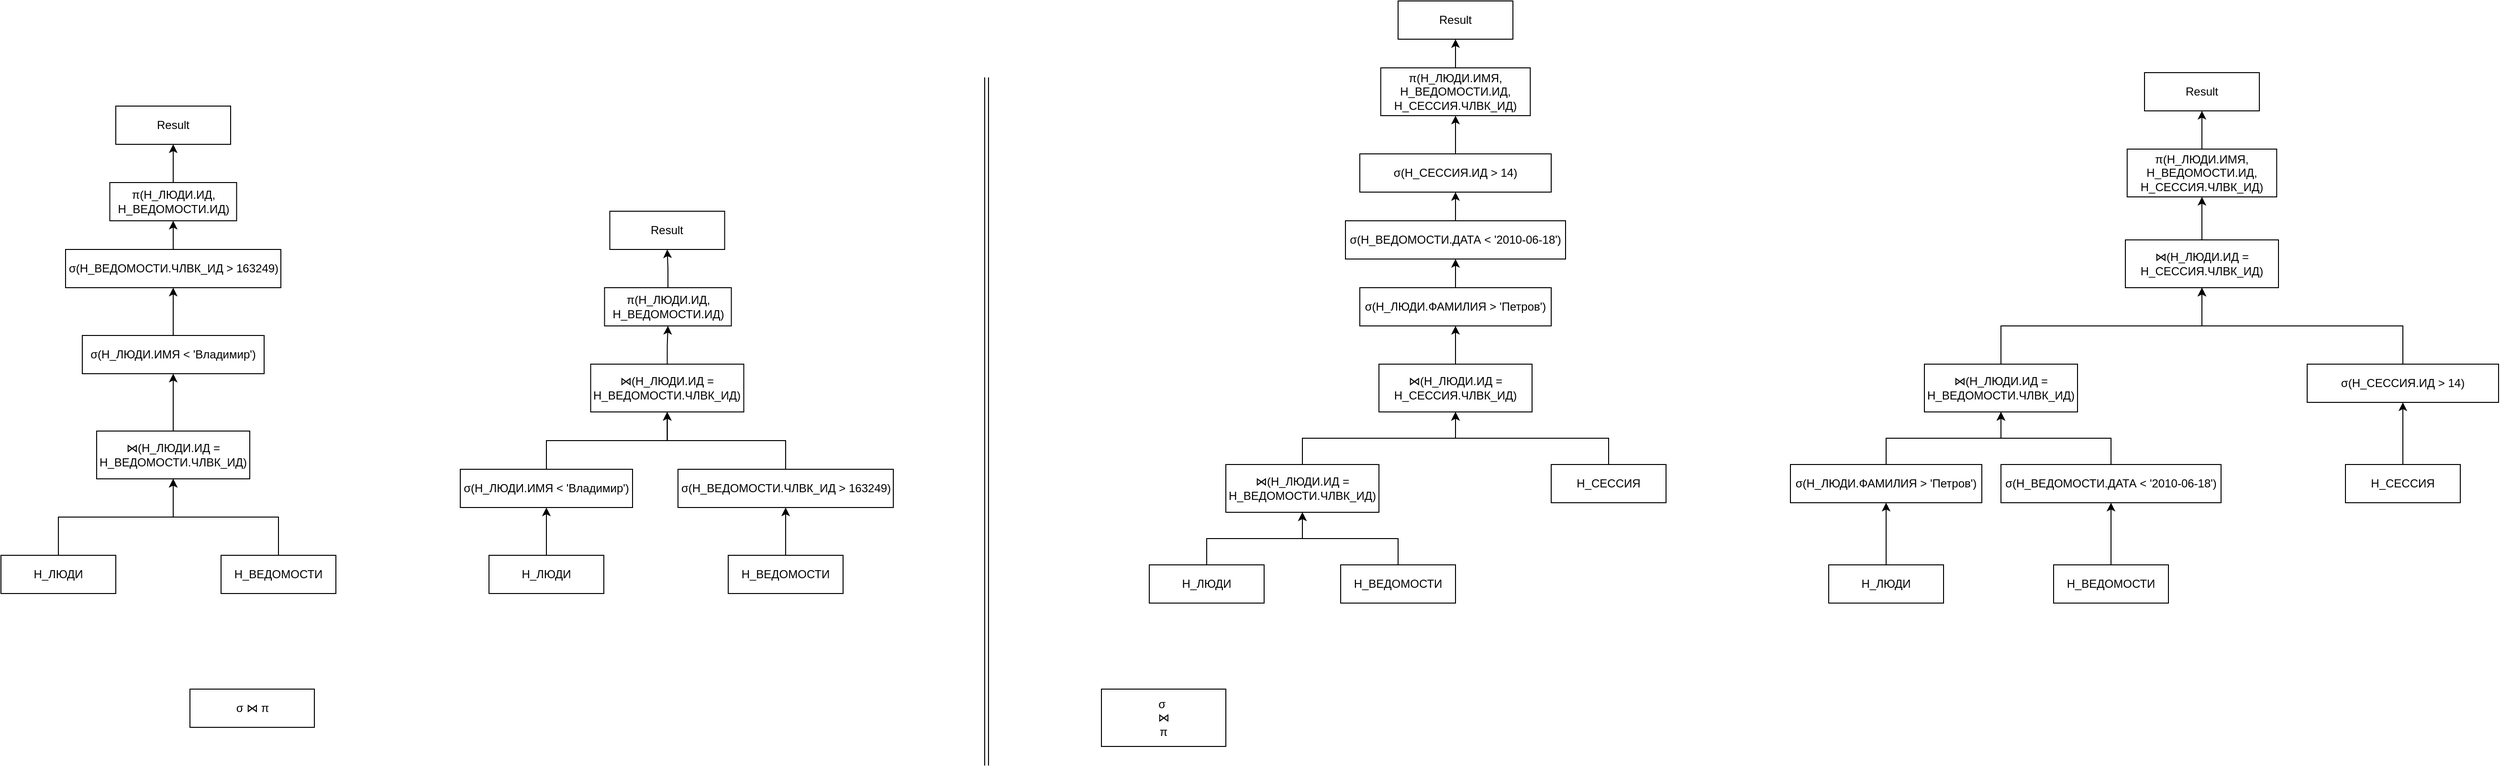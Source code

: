 <mxfile version="24.4.8" type="device">
  <diagram name="Страница — 1" id="1cjMX76-iqyE2snQfIkZ">
    <mxGraphModel dx="2021" dy="2152" grid="1" gridSize="10" guides="1" tooltips="1" connect="1" arrows="1" fold="1" page="1" pageScale="1" pageWidth="827" pageHeight="1169" math="0" shadow="0">
      <root>
        <mxCell id="0" />
        <mxCell id="1" parent="0" />
        <mxCell id="qDvGrGwM_IY5RN48SABS-17" style="edgeStyle=orthogonalEdgeStyle;rounded=0;orthogonalLoop=1;jettySize=auto;html=1;exitX=0.5;exitY=0;exitDx=0;exitDy=0;entryX=0.5;entryY=1;entryDx=0;entryDy=0;" edge="1" parent="1" source="qDvGrGwM_IY5RN48SABS-1" target="qDvGrGwM_IY5RN48SABS-4">
          <mxGeometry relative="1" as="geometry" />
        </mxCell>
        <mxCell id="qDvGrGwM_IY5RN48SABS-1" value="Н_ЛЮДИ" style="rounded=0;whiteSpace=wrap;html=1;" vertex="1" parent="1">
          <mxGeometry x="50" y="500" width="120" height="40" as="geometry" />
        </mxCell>
        <mxCell id="qDvGrGwM_IY5RN48SABS-18" style="edgeStyle=orthogonalEdgeStyle;rounded=0;orthogonalLoop=1;jettySize=auto;html=1;exitX=0.5;exitY=0;exitDx=0;exitDy=0;entryX=0.5;entryY=1;entryDx=0;entryDy=0;" edge="1" parent="1" source="qDvGrGwM_IY5RN48SABS-2" target="qDvGrGwM_IY5RN48SABS-4">
          <mxGeometry relative="1" as="geometry" />
        </mxCell>
        <mxCell id="qDvGrGwM_IY5RN48SABS-2" value="Н_ВЕДОМОСТИ" style="rounded=0;whiteSpace=wrap;html=1;" vertex="1" parent="1">
          <mxGeometry x="280" y="500" width="120" height="40" as="geometry" />
        </mxCell>
        <mxCell id="qDvGrGwM_IY5RN48SABS-3" value="σ&amp;nbsp;⋈&amp;nbsp;π" style="rounded=0;whiteSpace=wrap;html=1;" vertex="1" parent="1">
          <mxGeometry x="247.5" y="640" width="130" height="40" as="geometry" />
        </mxCell>
        <mxCell id="qDvGrGwM_IY5RN48SABS-15" style="edgeStyle=orthogonalEdgeStyle;rounded=0;orthogonalLoop=1;jettySize=auto;html=1;exitX=0.5;exitY=0;exitDx=0;exitDy=0;entryX=0.5;entryY=1;entryDx=0;entryDy=0;" edge="1" parent="1" source="qDvGrGwM_IY5RN48SABS-4" target="qDvGrGwM_IY5RN48SABS-5">
          <mxGeometry relative="1" as="geometry" />
        </mxCell>
        <mxCell id="qDvGrGwM_IY5RN48SABS-4" value="⋈(Н_ЛЮДИ.ИД = Н_ВЕДОМОСТИ.ЧЛВК_ИД)" style="rounded=0;whiteSpace=wrap;html=1;" vertex="1" parent="1">
          <mxGeometry x="150" y="370" width="160" height="50" as="geometry" />
        </mxCell>
        <mxCell id="qDvGrGwM_IY5RN48SABS-16" style="edgeStyle=orthogonalEdgeStyle;rounded=0;orthogonalLoop=1;jettySize=auto;html=1;exitX=0.5;exitY=0;exitDx=0;exitDy=0;entryX=0.5;entryY=1;entryDx=0;entryDy=0;" edge="1" parent="1" source="qDvGrGwM_IY5RN48SABS-5" target="qDvGrGwM_IY5RN48SABS-6">
          <mxGeometry relative="1" as="geometry" />
        </mxCell>
        <mxCell id="qDvGrGwM_IY5RN48SABS-5" value="σ(Н_ЛЮДИ.ИМЯ &amp;lt; &#39;Владимир&#39;)" style="rounded=0;whiteSpace=wrap;html=1;" vertex="1" parent="1">
          <mxGeometry x="135" y="270" width="190" height="40" as="geometry" />
        </mxCell>
        <mxCell id="qDvGrGwM_IY5RN48SABS-20" style="edgeStyle=orthogonalEdgeStyle;rounded=0;orthogonalLoop=1;jettySize=auto;html=1;exitX=0.5;exitY=0;exitDx=0;exitDy=0;entryX=0.5;entryY=1;entryDx=0;entryDy=0;" edge="1" parent="1" source="qDvGrGwM_IY5RN48SABS-6" target="qDvGrGwM_IY5RN48SABS-19">
          <mxGeometry relative="1" as="geometry" />
        </mxCell>
        <mxCell id="qDvGrGwM_IY5RN48SABS-6" value="σ(Н_ВЕДОМОСТИ.ЧЛВК_ИД &amp;gt; 163249)" style="rounded=0;whiteSpace=wrap;html=1;" vertex="1" parent="1">
          <mxGeometry x="117.5" y="180" width="225" height="40" as="geometry" />
        </mxCell>
        <mxCell id="qDvGrGwM_IY5RN48SABS-22" style="edgeStyle=orthogonalEdgeStyle;rounded=0;orthogonalLoop=1;jettySize=auto;html=1;exitX=0.5;exitY=0;exitDx=0;exitDy=0;entryX=0.5;entryY=1;entryDx=0;entryDy=0;" edge="1" parent="1" source="qDvGrGwM_IY5RN48SABS-19" target="qDvGrGwM_IY5RN48SABS-21">
          <mxGeometry relative="1" as="geometry" />
        </mxCell>
        <mxCell id="qDvGrGwM_IY5RN48SABS-19" value="π(Н_ЛЮДИ.ИД, Н_ВЕДОМОСТИ.ИД)" style="rounded=0;whiteSpace=wrap;html=1;" vertex="1" parent="1">
          <mxGeometry x="163.75" y="110" width="132.5" height="40" as="geometry" />
        </mxCell>
        <mxCell id="qDvGrGwM_IY5RN48SABS-21" value="Result" style="rounded=0;whiteSpace=wrap;html=1;" vertex="1" parent="1">
          <mxGeometry x="170" y="30" width="120" height="40" as="geometry" />
        </mxCell>
        <mxCell id="qDvGrGwM_IY5RN48SABS-31" style="edgeStyle=orthogonalEdgeStyle;rounded=0;orthogonalLoop=1;jettySize=auto;html=1;exitX=0.5;exitY=0;exitDx=0;exitDy=0;entryX=0.5;entryY=1;entryDx=0;entryDy=0;" edge="1" parent="1" source="qDvGrGwM_IY5RN48SABS-23" target="qDvGrGwM_IY5RN48SABS-30">
          <mxGeometry relative="1" as="geometry" />
        </mxCell>
        <mxCell id="qDvGrGwM_IY5RN48SABS-23" value="Н_ВЕДОМОСТИ" style="rounded=0;whiteSpace=wrap;html=1;" vertex="1" parent="1">
          <mxGeometry x="810" y="500" width="120" height="40" as="geometry" />
        </mxCell>
        <mxCell id="qDvGrGwM_IY5RN48SABS-29" style="edgeStyle=orthogonalEdgeStyle;rounded=0;orthogonalLoop=1;jettySize=auto;html=1;exitX=0.5;exitY=0;exitDx=0;exitDy=0;entryX=0.5;entryY=1;entryDx=0;entryDy=0;" edge="1" parent="1" source="qDvGrGwM_IY5RN48SABS-24" target="qDvGrGwM_IY5RN48SABS-25">
          <mxGeometry relative="1" as="geometry" />
        </mxCell>
        <mxCell id="qDvGrGwM_IY5RN48SABS-24" value="Н_ЛЮДИ" style="rounded=0;whiteSpace=wrap;html=1;" vertex="1" parent="1">
          <mxGeometry x="560" y="500" width="120" height="40" as="geometry" />
        </mxCell>
        <mxCell id="qDvGrGwM_IY5RN48SABS-33" style="edgeStyle=orthogonalEdgeStyle;rounded=0;orthogonalLoop=1;jettySize=auto;html=1;exitX=0.5;exitY=0;exitDx=0;exitDy=0;entryX=0.5;entryY=1;entryDx=0;entryDy=0;" edge="1" parent="1" source="qDvGrGwM_IY5RN48SABS-25" target="qDvGrGwM_IY5RN48SABS-32">
          <mxGeometry relative="1" as="geometry" />
        </mxCell>
        <mxCell id="qDvGrGwM_IY5RN48SABS-25" value="σ(Н_ЛЮДИ.ИМЯ &amp;lt; &#39;Владимир&#39;)" style="rounded=0;whiteSpace=wrap;html=1;" vertex="1" parent="1">
          <mxGeometry x="530" y="410" width="180" height="40" as="geometry" />
        </mxCell>
        <mxCell id="qDvGrGwM_IY5RN48SABS-34" style="edgeStyle=orthogonalEdgeStyle;rounded=0;orthogonalLoop=1;jettySize=auto;html=1;exitX=0.5;exitY=0;exitDx=0;exitDy=0;entryX=0.5;entryY=1;entryDx=0;entryDy=0;" edge="1" parent="1" source="qDvGrGwM_IY5RN48SABS-30" target="qDvGrGwM_IY5RN48SABS-32">
          <mxGeometry relative="1" as="geometry" />
        </mxCell>
        <mxCell id="qDvGrGwM_IY5RN48SABS-30" value="σ(Н_ВЕДОМОСТИ.ЧЛВК_ИД &amp;gt; 163249)" style="rounded=0;whiteSpace=wrap;html=1;" vertex="1" parent="1">
          <mxGeometry x="757.5" y="410" width="225" height="40" as="geometry" />
        </mxCell>
        <mxCell id="qDvGrGwM_IY5RN48SABS-36" style="edgeStyle=orthogonalEdgeStyle;rounded=0;orthogonalLoop=1;jettySize=auto;html=1;exitX=0.5;exitY=0;exitDx=0;exitDy=0;entryX=0.5;entryY=1;entryDx=0;entryDy=0;" edge="1" parent="1" source="qDvGrGwM_IY5RN48SABS-32" target="qDvGrGwM_IY5RN48SABS-35">
          <mxGeometry relative="1" as="geometry" />
        </mxCell>
        <mxCell id="qDvGrGwM_IY5RN48SABS-32" value="⋈(Н_ЛЮДИ.ИД = Н_ВЕДОМОСТИ.ЧЛВК_ИД)" style="rounded=0;whiteSpace=wrap;html=1;" vertex="1" parent="1">
          <mxGeometry x="666.25" y="300" width="160" height="50" as="geometry" />
        </mxCell>
        <mxCell id="qDvGrGwM_IY5RN48SABS-38" style="edgeStyle=orthogonalEdgeStyle;rounded=0;orthogonalLoop=1;jettySize=auto;html=1;exitX=0.5;exitY=0;exitDx=0;exitDy=0;entryX=0.5;entryY=1;entryDx=0;entryDy=0;" edge="1" parent="1" source="qDvGrGwM_IY5RN48SABS-35" target="qDvGrGwM_IY5RN48SABS-37">
          <mxGeometry relative="1" as="geometry" />
        </mxCell>
        <mxCell id="qDvGrGwM_IY5RN48SABS-35" value="π(Н_ЛЮДИ.ИД, Н_ВЕДОМОСТИ.ИД)" style="rounded=0;whiteSpace=wrap;html=1;" vertex="1" parent="1">
          <mxGeometry x="680.75" y="220" width="132.5" height="40" as="geometry" />
        </mxCell>
        <mxCell id="qDvGrGwM_IY5RN48SABS-37" value="Result" style="rounded=0;whiteSpace=wrap;html=1;" vertex="1" parent="1">
          <mxGeometry x="686.25" y="140" width="120" height="40" as="geometry" />
        </mxCell>
        <mxCell id="qDvGrGwM_IY5RN48SABS-39" value="" style="shape=link;html=1;rounded=0;" edge="1" parent="1">
          <mxGeometry width="100" relative="1" as="geometry">
            <mxPoint x="1080" as="sourcePoint" />
            <mxPoint x="1080" y="720" as="targetPoint" />
          </mxGeometry>
        </mxCell>
        <mxCell id="qDvGrGwM_IY5RN48SABS-48" style="edgeStyle=orthogonalEdgeStyle;rounded=0;orthogonalLoop=1;jettySize=auto;html=1;exitX=0.5;exitY=0;exitDx=0;exitDy=0;entryX=0.5;entryY=1;entryDx=0;entryDy=0;" edge="1" parent="1" source="qDvGrGwM_IY5RN48SABS-40" target="qDvGrGwM_IY5RN48SABS-47">
          <mxGeometry relative="1" as="geometry" />
        </mxCell>
        <mxCell id="qDvGrGwM_IY5RN48SABS-40" value="Н_ЛЮДИ" style="rounded=0;whiteSpace=wrap;html=1;" vertex="1" parent="1">
          <mxGeometry x="1250" y="510" width="120" height="40" as="geometry" />
        </mxCell>
        <mxCell id="qDvGrGwM_IY5RN48SABS-50" style="edgeStyle=orthogonalEdgeStyle;rounded=0;orthogonalLoop=1;jettySize=auto;html=1;exitX=0.5;exitY=0;exitDx=0;exitDy=0;entryX=0.5;entryY=1;entryDx=0;entryDy=0;" edge="1" parent="1" source="qDvGrGwM_IY5RN48SABS-41" target="qDvGrGwM_IY5RN48SABS-47">
          <mxGeometry relative="1" as="geometry" />
        </mxCell>
        <mxCell id="qDvGrGwM_IY5RN48SABS-41" value="Н_ВЕДОМОСТИ" style="rounded=0;whiteSpace=wrap;html=1;" vertex="1" parent="1">
          <mxGeometry x="1450" y="510" width="120" height="40" as="geometry" />
        </mxCell>
        <mxCell id="qDvGrGwM_IY5RN48SABS-53" style="edgeStyle=orthogonalEdgeStyle;rounded=0;orthogonalLoop=1;jettySize=auto;html=1;exitX=0.5;exitY=0;exitDx=0;exitDy=0;entryX=0.5;entryY=1;entryDx=0;entryDy=0;" edge="1" parent="1" source="qDvGrGwM_IY5RN48SABS-42" target="qDvGrGwM_IY5RN48SABS-51">
          <mxGeometry relative="1" as="geometry" />
        </mxCell>
        <mxCell id="qDvGrGwM_IY5RN48SABS-42" value="Н_СЕССИЯ" style="rounded=0;whiteSpace=wrap;html=1;" vertex="1" parent="1">
          <mxGeometry x="1670" y="405" width="120" height="40" as="geometry" />
        </mxCell>
        <mxCell id="qDvGrGwM_IY5RN48SABS-65" style="edgeStyle=orthogonalEdgeStyle;rounded=0;orthogonalLoop=1;jettySize=auto;html=1;exitX=0.5;exitY=0;exitDx=0;exitDy=0;entryX=0.5;entryY=1;entryDx=0;entryDy=0;" edge="1" parent="1" source="qDvGrGwM_IY5RN48SABS-43" target="qDvGrGwM_IY5RN48SABS-64">
          <mxGeometry relative="1" as="geometry" />
        </mxCell>
        <mxCell id="qDvGrGwM_IY5RN48SABS-43" value="Н_ЛЮДИ" style="rounded=0;whiteSpace=wrap;html=1;" vertex="1" parent="1">
          <mxGeometry x="1960" y="510" width="120" height="40" as="geometry" />
        </mxCell>
        <mxCell id="qDvGrGwM_IY5RN48SABS-67" style="edgeStyle=orthogonalEdgeStyle;rounded=0;orthogonalLoop=1;jettySize=auto;html=1;exitX=0.5;exitY=0;exitDx=0;exitDy=0;entryX=0.5;entryY=1;entryDx=0;entryDy=0;" edge="1" parent="1" source="qDvGrGwM_IY5RN48SABS-44" target="qDvGrGwM_IY5RN48SABS-66">
          <mxGeometry relative="1" as="geometry" />
        </mxCell>
        <mxCell id="qDvGrGwM_IY5RN48SABS-44" value="Н_ВЕДОМОСТИ" style="rounded=0;whiteSpace=wrap;html=1;" vertex="1" parent="1">
          <mxGeometry x="2195" y="510" width="120" height="40" as="geometry" />
        </mxCell>
        <mxCell id="qDvGrGwM_IY5RN48SABS-73" style="edgeStyle=orthogonalEdgeStyle;rounded=0;orthogonalLoop=1;jettySize=auto;html=1;exitX=0.5;exitY=0;exitDx=0;exitDy=0;entryX=0.5;entryY=1;entryDx=0;entryDy=0;" edge="1" parent="1" source="qDvGrGwM_IY5RN48SABS-45" target="qDvGrGwM_IY5RN48SABS-68">
          <mxGeometry relative="1" as="geometry" />
        </mxCell>
        <mxCell id="qDvGrGwM_IY5RN48SABS-45" value="Н_СЕССИЯ" style="rounded=0;whiteSpace=wrap;html=1;" vertex="1" parent="1">
          <mxGeometry x="2500" y="405" width="120" height="40" as="geometry" />
        </mxCell>
        <mxCell id="qDvGrGwM_IY5RN48SABS-46" value="σ&amp;nbsp;&lt;div&gt;⋈&lt;/div&gt;&lt;div&gt;π&lt;/div&gt;" style="rounded=0;whiteSpace=wrap;html=1;" vertex="1" parent="1">
          <mxGeometry x="1200" y="640" width="130" height="60" as="geometry" />
        </mxCell>
        <mxCell id="qDvGrGwM_IY5RN48SABS-52" style="edgeStyle=orthogonalEdgeStyle;rounded=0;orthogonalLoop=1;jettySize=auto;html=1;exitX=0.5;exitY=0;exitDx=0;exitDy=0;entryX=0.5;entryY=1;entryDx=0;entryDy=0;" edge="1" parent="1" source="qDvGrGwM_IY5RN48SABS-47" target="qDvGrGwM_IY5RN48SABS-51">
          <mxGeometry relative="1" as="geometry" />
        </mxCell>
        <mxCell id="qDvGrGwM_IY5RN48SABS-47" value="⋈(Н_ЛЮДИ.ИД = Н_ВЕДОМОСТИ.ЧЛВК_ИД)" style="rounded=0;whiteSpace=wrap;html=1;" vertex="1" parent="1">
          <mxGeometry x="1330" y="405" width="160" height="50" as="geometry" />
        </mxCell>
        <mxCell id="qDvGrGwM_IY5RN48SABS-55" style="edgeStyle=orthogonalEdgeStyle;rounded=0;orthogonalLoop=1;jettySize=auto;html=1;exitX=0.5;exitY=0;exitDx=0;exitDy=0;entryX=0.5;entryY=1;entryDx=0;entryDy=0;" edge="1" parent="1" source="qDvGrGwM_IY5RN48SABS-51" target="qDvGrGwM_IY5RN48SABS-54">
          <mxGeometry relative="1" as="geometry" />
        </mxCell>
        <mxCell id="qDvGrGwM_IY5RN48SABS-51" value="⋈(Н_ЛЮДИ.ИД = Н_СЕССИЯ.ЧЛВК_ИД)" style="rounded=0;whiteSpace=wrap;html=1;" vertex="1" parent="1">
          <mxGeometry x="1490" y="300" width="160" height="50" as="geometry" />
        </mxCell>
        <mxCell id="qDvGrGwM_IY5RN48SABS-57" style="edgeStyle=orthogonalEdgeStyle;rounded=0;orthogonalLoop=1;jettySize=auto;html=1;exitX=0.5;exitY=0;exitDx=0;exitDy=0;entryX=0.5;entryY=1;entryDx=0;entryDy=0;" edge="1" parent="1" source="qDvGrGwM_IY5RN48SABS-54" target="qDvGrGwM_IY5RN48SABS-56">
          <mxGeometry relative="1" as="geometry" />
        </mxCell>
        <mxCell id="qDvGrGwM_IY5RN48SABS-54" value="σ(Н_ЛЮДИ.ФАМИЛИЯ &amp;gt; &#39;Петров&#39;)" style="rounded=0;whiteSpace=wrap;html=1;" vertex="1" parent="1">
          <mxGeometry x="1470" y="220" width="200" height="40" as="geometry" />
        </mxCell>
        <mxCell id="qDvGrGwM_IY5RN48SABS-59" style="edgeStyle=orthogonalEdgeStyle;rounded=0;orthogonalLoop=1;jettySize=auto;html=1;exitX=0.5;exitY=0;exitDx=0;exitDy=0;entryX=0.5;entryY=1;entryDx=0;entryDy=0;" edge="1" parent="1" source="qDvGrGwM_IY5RN48SABS-56" target="qDvGrGwM_IY5RN48SABS-58">
          <mxGeometry relative="1" as="geometry" />
        </mxCell>
        <mxCell id="qDvGrGwM_IY5RN48SABS-56" value="σ(Н_ВЕДОМОСТИ.ДАТА &amp;lt; &#39;2010-06-18&#39;)" style="rounded=0;whiteSpace=wrap;html=1;" vertex="1" parent="1">
          <mxGeometry x="1455" y="150" width="230" height="40" as="geometry" />
        </mxCell>
        <mxCell id="qDvGrGwM_IY5RN48SABS-61" style="edgeStyle=orthogonalEdgeStyle;rounded=0;orthogonalLoop=1;jettySize=auto;html=1;exitX=0.5;exitY=0;exitDx=0;exitDy=0;entryX=0.5;entryY=1;entryDx=0;entryDy=0;" edge="1" parent="1" source="qDvGrGwM_IY5RN48SABS-58" target="qDvGrGwM_IY5RN48SABS-60">
          <mxGeometry relative="1" as="geometry" />
        </mxCell>
        <mxCell id="qDvGrGwM_IY5RN48SABS-58" value="σ(Н_СЕССИЯ.ИД &amp;gt; 14)" style="rounded=0;whiteSpace=wrap;html=1;" vertex="1" parent="1">
          <mxGeometry x="1470" y="80" width="200" height="40" as="geometry" />
        </mxCell>
        <mxCell id="qDvGrGwM_IY5RN48SABS-63" style="edgeStyle=orthogonalEdgeStyle;rounded=0;orthogonalLoop=1;jettySize=auto;html=1;exitX=0.5;exitY=0;exitDx=0;exitDy=0;entryX=0.5;entryY=1;entryDx=0;entryDy=0;" edge="1" parent="1" source="qDvGrGwM_IY5RN48SABS-60" target="qDvGrGwM_IY5RN48SABS-62">
          <mxGeometry relative="1" as="geometry" />
        </mxCell>
        <mxCell id="qDvGrGwM_IY5RN48SABS-60" value="π(Н_ЛЮДИ.ИМЯ, Н_ВЕДОМОСТИ.ИД, Н_СЕССИЯ.ЧЛВК_ИД&lt;span style=&quot;background-color: initial;&quot;&gt;)&lt;/span&gt;" style="rounded=0;whiteSpace=wrap;html=1;" vertex="1" parent="1">
          <mxGeometry x="1491.88" y="-10" width="156.25" height="50" as="geometry" />
        </mxCell>
        <mxCell id="qDvGrGwM_IY5RN48SABS-62" value="Result" style="rounded=0;whiteSpace=wrap;html=1;" vertex="1" parent="1">
          <mxGeometry x="1510" y="-80" width="120" height="40" as="geometry" />
        </mxCell>
        <mxCell id="qDvGrGwM_IY5RN48SABS-70" style="edgeStyle=orthogonalEdgeStyle;rounded=0;orthogonalLoop=1;jettySize=auto;html=1;exitX=0.5;exitY=0;exitDx=0;exitDy=0;entryX=0.5;entryY=1;entryDx=0;entryDy=0;" edge="1" parent="1" source="qDvGrGwM_IY5RN48SABS-64" target="qDvGrGwM_IY5RN48SABS-69">
          <mxGeometry relative="1" as="geometry" />
        </mxCell>
        <mxCell id="qDvGrGwM_IY5RN48SABS-64" value="σ(Н_ЛЮДИ.ФАМИЛИЯ &amp;gt; &#39;Петров&#39;)" style="rounded=0;whiteSpace=wrap;html=1;" vertex="1" parent="1">
          <mxGeometry x="1920" y="405" width="200" height="40" as="geometry" />
        </mxCell>
        <mxCell id="qDvGrGwM_IY5RN48SABS-72" style="edgeStyle=orthogonalEdgeStyle;rounded=0;orthogonalLoop=1;jettySize=auto;html=1;exitX=0.5;exitY=0;exitDx=0;exitDy=0;entryX=0.5;entryY=1;entryDx=0;entryDy=0;" edge="1" parent="1" source="qDvGrGwM_IY5RN48SABS-66" target="qDvGrGwM_IY5RN48SABS-69">
          <mxGeometry relative="1" as="geometry" />
        </mxCell>
        <mxCell id="qDvGrGwM_IY5RN48SABS-66" value="σ(Н_ВЕДОМОСТИ.ДАТА &amp;lt; &#39;2010-06-18&#39;)" style="rounded=0;whiteSpace=wrap;html=1;" vertex="1" parent="1">
          <mxGeometry x="2140" y="405" width="230" height="40" as="geometry" />
        </mxCell>
        <mxCell id="qDvGrGwM_IY5RN48SABS-76" style="edgeStyle=orthogonalEdgeStyle;rounded=0;orthogonalLoop=1;jettySize=auto;html=1;exitX=0.5;exitY=0;exitDx=0;exitDy=0;entryX=0.5;entryY=1;entryDx=0;entryDy=0;" edge="1" parent="1" source="qDvGrGwM_IY5RN48SABS-68" target="qDvGrGwM_IY5RN48SABS-75">
          <mxGeometry relative="1" as="geometry" />
        </mxCell>
        <mxCell id="qDvGrGwM_IY5RN48SABS-68" value="σ(Н_СЕССИЯ.ИД &amp;gt; 14)" style="rounded=0;whiteSpace=wrap;html=1;" vertex="1" parent="1">
          <mxGeometry x="2460" y="300" width="200" height="40" as="geometry" />
        </mxCell>
        <mxCell id="qDvGrGwM_IY5RN48SABS-77" style="edgeStyle=orthogonalEdgeStyle;rounded=0;orthogonalLoop=1;jettySize=auto;html=1;exitX=0.5;exitY=0;exitDx=0;exitDy=0;entryX=0.5;entryY=1;entryDx=0;entryDy=0;" edge="1" parent="1" source="qDvGrGwM_IY5RN48SABS-69" target="qDvGrGwM_IY5RN48SABS-75">
          <mxGeometry relative="1" as="geometry" />
        </mxCell>
        <mxCell id="qDvGrGwM_IY5RN48SABS-69" value="⋈(Н_ЛЮДИ.ИД = Н_ВЕДОМОСТИ.ЧЛВК_ИД)" style="rounded=0;whiteSpace=wrap;html=1;" vertex="1" parent="1">
          <mxGeometry x="2060" y="300" width="160" height="50" as="geometry" />
        </mxCell>
        <mxCell id="qDvGrGwM_IY5RN48SABS-79" style="edgeStyle=orthogonalEdgeStyle;rounded=0;orthogonalLoop=1;jettySize=auto;html=1;exitX=0.5;exitY=0;exitDx=0;exitDy=0;entryX=0.5;entryY=1;entryDx=0;entryDy=0;" edge="1" parent="1" source="qDvGrGwM_IY5RN48SABS-75" target="qDvGrGwM_IY5RN48SABS-78">
          <mxGeometry relative="1" as="geometry" />
        </mxCell>
        <mxCell id="qDvGrGwM_IY5RN48SABS-75" value="⋈(Н_ЛЮДИ.ИД = Н_СЕССИЯ.ЧЛВК_ИД)" style="rounded=0;whiteSpace=wrap;html=1;" vertex="1" parent="1">
          <mxGeometry x="2270.01" y="170" width="160" height="50" as="geometry" />
        </mxCell>
        <mxCell id="qDvGrGwM_IY5RN48SABS-81" style="edgeStyle=orthogonalEdgeStyle;rounded=0;orthogonalLoop=1;jettySize=auto;html=1;exitX=0.5;exitY=0;exitDx=0;exitDy=0;entryX=0.5;entryY=1;entryDx=0;entryDy=0;" edge="1" parent="1" source="qDvGrGwM_IY5RN48SABS-78" target="qDvGrGwM_IY5RN48SABS-80">
          <mxGeometry relative="1" as="geometry" />
        </mxCell>
        <mxCell id="qDvGrGwM_IY5RN48SABS-78" value="π(Н_ЛЮДИ.ИМЯ, Н_ВЕДОМОСТИ.ИД, Н_СЕССИЯ.ЧЛВК_ИД&lt;span style=&quot;background-color: initial;&quot;&gt;)&lt;/span&gt;" style="rounded=0;whiteSpace=wrap;html=1;" vertex="1" parent="1">
          <mxGeometry x="2271.89" y="75" width="156.25" height="50" as="geometry" />
        </mxCell>
        <mxCell id="qDvGrGwM_IY5RN48SABS-80" value="Result" style="rounded=0;whiteSpace=wrap;html=1;" vertex="1" parent="1">
          <mxGeometry x="2290.02" y="-5" width="120" height="40" as="geometry" />
        </mxCell>
      </root>
    </mxGraphModel>
  </diagram>
</mxfile>
